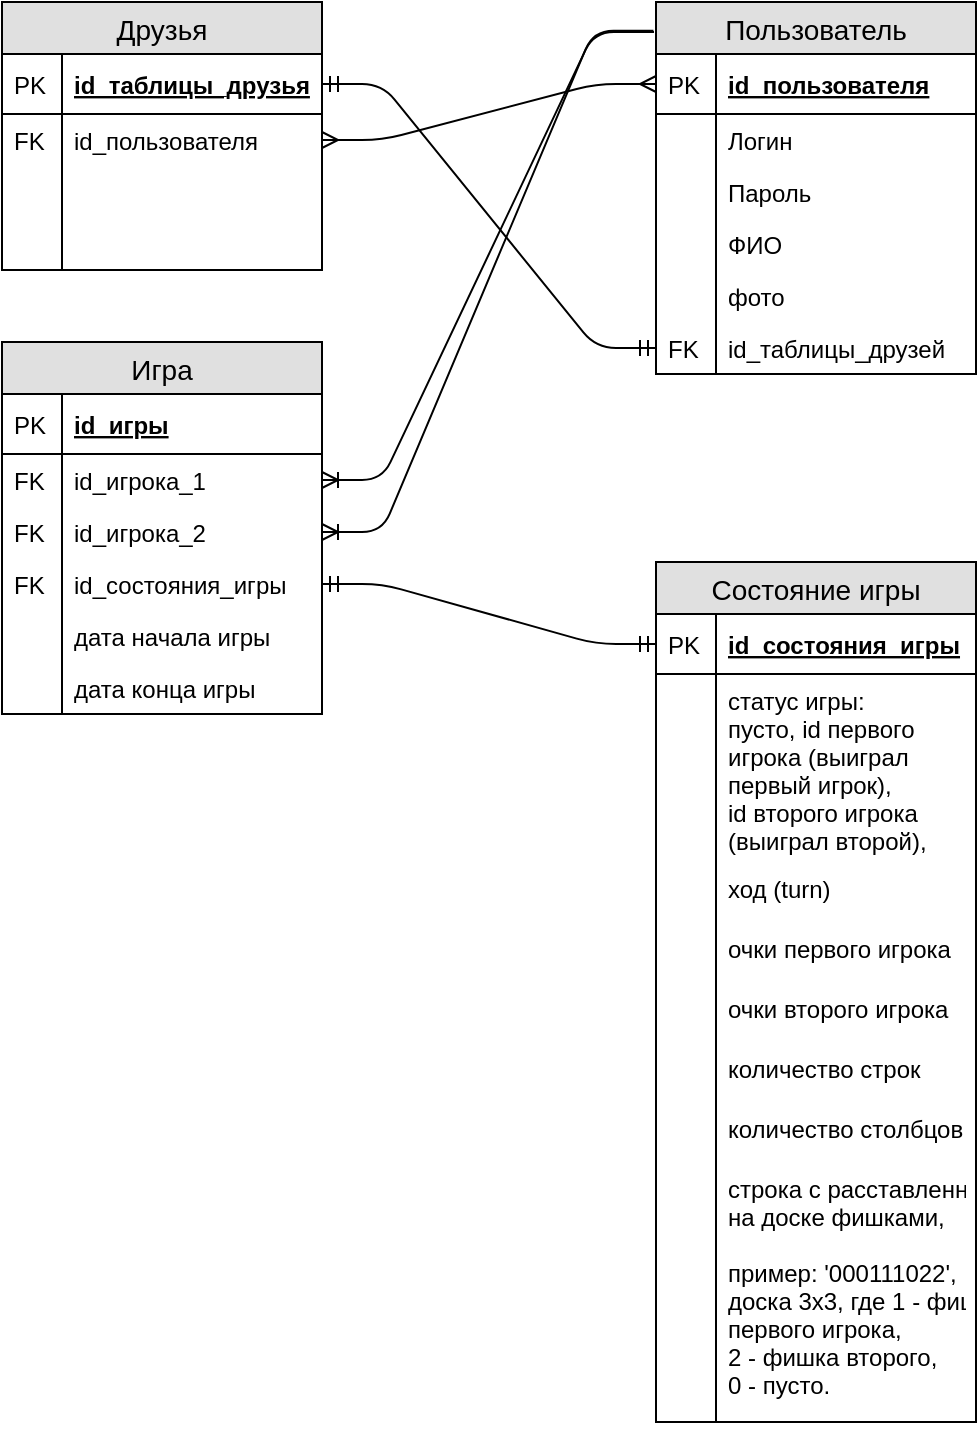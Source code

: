 <mxfile version="13.7.5" type="device"><diagram id="ISa-mK-GDlgtSRWyxVt0" name="Page-1"><mxGraphModel dx="1113" dy="551" grid="1" gridSize="10" guides="1" tooltips="1" connect="1" arrows="1" fold="1" page="1" pageScale="1" pageWidth="827" pageHeight="1169" math="0" shadow="0"><root><mxCell id="0"/><mxCell id="1" parent="0"/><mxCell id="2DsCAxV9u53wBIAgCYJo-31" value="" style="edgeStyle=entityRelationEdgeStyle;fontSize=12;html=1;endArrow=ERmandOne;startArrow=ERmandOne;entryX=0;entryY=0.5;entryDx=0;entryDy=0;exitX=1;exitY=0.5;exitDx=0;exitDy=0;" edge="1" parent="1" source="2DsCAxV9u53wBIAgCYJo-2" target="2DsCAxV9u53wBIAgCYJo-29"><mxGeometry width="100" height="100" relative="1" as="geometry"><mxPoint x="450" y="250" as="sourcePoint"/><mxPoint x="550" y="150" as="targetPoint"/></mxGeometry></mxCell><mxCell id="2DsCAxV9u53wBIAgCYJo-32" value="" style="edgeStyle=entityRelationEdgeStyle;fontSize=12;html=1;endArrow=ERmany;startArrow=ERmany;entryX=0;entryY=0.5;entryDx=0;entryDy=0;exitX=1;exitY=0.5;exitDx=0;exitDy=0;" edge="1" parent="1" source="2DsCAxV9u53wBIAgCYJo-10" target="2DsCAxV9u53wBIAgCYJo-17"><mxGeometry width="100" height="100" relative="1" as="geometry"><mxPoint x="430" y="290" as="sourcePoint"/><mxPoint x="530" y="190" as="targetPoint"/></mxGeometry></mxCell><mxCell id="2DsCAxV9u53wBIAgCYJo-16" value="Пользователь" style="swimlane;fontStyle=0;childLayout=stackLayout;horizontal=1;startSize=26;fillColor=#e0e0e0;horizontalStack=0;resizeParent=1;resizeParentMax=0;resizeLast=0;collapsible=1;marginBottom=0;swimlaneFillColor=#ffffff;align=center;fontSize=14;" vertex="1" parent="1"><mxGeometry x="580" y="150" width="160" height="186" as="geometry"/></mxCell><mxCell id="2DsCAxV9u53wBIAgCYJo-17" value="id_пользователя" style="shape=partialRectangle;top=0;left=0;right=0;bottom=1;align=left;verticalAlign=middle;fillColor=none;spacingLeft=34;spacingRight=4;overflow=hidden;rotatable=0;points=[[0,0.5],[1,0.5]];portConstraint=eastwest;dropTarget=0;fontStyle=5;fontSize=12;" vertex="1" parent="2DsCAxV9u53wBIAgCYJo-16"><mxGeometry y="26" width="160" height="30" as="geometry"/></mxCell><mxCell id="2DsCAxV9u53wBIAgCYJo-18" value="PK" style="shape=partialRectangle;top=0;left=0;bottom=0;fillColor=none;align=left;verticalAlign=middle;spacingLeft=4;spacingRight=4;overflow=hidden;rotatable=0;points=[];portConstraint=eastwest;part=1;fontSize=12;" vertex="1" connectable="0" parent="2DsCAxV9u53wBIAgCYJo-17"><mxGeometry width="30" height="30" as="geometry"/></mxCell><mxCell id="2DsCAxV9u53wBIAgCYJo-19" value="Логин" style="shape=partialRectangle;top=0;left=0;right=0;bottom=0;align=left;verticalAlign=top;fillColor=none;spacingLeft=34;spacingRight=4;overflow=hidden;rotatable=0;points=[[0,0.5],[1,0.5]];portConstraint=eastwest;dropTarget=0;fontSize=12;" vertex="1" parent="2DsCAxV9u53wBIAgCYJo-16"><mxGeometry y="56" width="160" height="26" as="geometry"/></mxCell><mxCell id="2DsCAxV9u53wBIAgCYJo-20" value="" style="shape=partialRectangle;top=0;left=0;bottom=0;fillColor=none;align=left;verticalAlign=top;spacingLeft=4;spacingRight=4;overflow=hidden;rotatable=0;points=[];portConstraint=eastwest;part=1;fontSize=12;" vertex="1" connectable="0" parent="2DsCAxV9u53wBIAgCYJo-19"><mxGeometry width="30" height="26" as="geometry"/></mxCell><mxCell id="2DsCAxV9u53wBIAgCYJo-21" value="Пароль" style="shape=partialRectangle;top=0;left=0;right=0;bottom=0;align=left;verticalAlign=top;fillColor=none;spacingLeft=34;spacingRight=4;overflow=hidden;rotatable=0;points=[[0,0.5],[1,0.5]];portConstraint=eastwest;dropTarget=0;fontSize=12;" vertex="1" parent="2DsCAxV9u53wBIAgCYJo-16"><mxGeometry y="82" width="160" height="26" as="geometry"/></mxCell><mxCell id="2DsCAxV9u53wBIAgCYJo-22" value="" style="shape=partialRectangle;top=0;left=0;bottom=0;fillColor=none;align=left;verticalAlign=top;spacingLeft=4;spacingRight=4;overflow=hidden;rotatable=0;points=[];portConstraint=eastwest;part=1;fontSize=12;" vertex="1" connectable="0" parent="2DsCAxV9u53wBIAgCYJo-21"><mxGeometry width="30" height="26" as="geometry"/></mxCell><mxCell id="2DsCAxV9u53wBIAgCYJo-25" value="ФИО" style="shape=partialRectangle;top=0;left=0;right=0;bottom=0;align=left;verticalAlign=top;fillColor=none;spacingLeft=34;spacingRight=4;overflow=hidden;rotatable=0;points=[[0,0.5],[1,0.5]];portConstraint=eastwest;dropTarget=0;fontSize=12;" vertex="1" parent="2DsCAxV9u53wBIAgCYJo-16"><mxGeometry y="108" width="160" height="26" as="geometry"/></mxCell><mxCell id="2DsCAxV9u53wBIAgCYJo-26" value="" style="shape=partialRectangle;top=0;left=0;bottom=0;fillColor=none;align=left;verticalAlign=top;spacingLeft=4;spacingRight=4;overflow=hidden;rotatable=0;points=[];portConstraint=eastwest;part=1;fontSize=12;" vertex="1" connectable="0" parent="2DsCAxV9u53wBIAgCYJo-25"><mxGeometry width="30" height="26" as="geometry"/></mxCell><mxCell id="2DsCAxV9u53wBIAgCYJo-27" value="фото" style="shape=partialRectangle;top=0;left=0;right=0;bottom=0;align=left;verticalAlign=top;fillColor=none;spacingLeft=34;spacingRight=4;overflow=hidden;rotatable=0;points=[[0,0.5],[1,0.5]];portConstraint=eastwest;dropTarget=0;fontSize=12;" vertex="1" parent="2DsCAxV9u53wBIAgCYJo-16"><mxGeometry y="134" width="160" height="26" as="geometry"/></mxCell><mxCell id="2DsCAxV9u53wBIAgCYJo-28" value="" style="shape=partialRectangle;top=0;left=0;bottom=0;fillColor=none;align=left;verticalAlign=top;spacingLeft=4;spacingRight=4;overflow=hidden;rotatable=0;points=[];portConstraint=eastwest;part=1;fontSize=12;" vertex="1" connectable="0" parent="2DsCAxV9u53wBIAgCYJo-27"><mxGeometry width="30" height="26" as="geometry"/></mxCell><mxCell id="2DsCAxV9u53wBIAgCYJo-29" value="id_таблицы_друзей" style="shape=partialRectangle;top=0;left=0;right=0;bottom=0;align=left;verticalAlign=top;fillColor=none;spacingLeft=34;spacingRight=4;overflow=hidden;rotatable=0;points=[[0,0.5],[1,0.5]];portConstraint=eastwest;dropTarget=0;fontSize=12;" vertex="1" parent="2DsCAxV9u53wBIAgCYJo-16"><mxGeometry y="160" width="160" height="26" as="geometry"/></mxCell><mxCell id="2DsCAxV9u53wBIAgCYJo-30" value="FK" style="shape=partialRectangle;top=0;left=0;bottom=0;fillColor=none;align=left;verticalAlign=top;spacingLeft=4;spacingRight=4;overflow=hidden;rotatable=0;points=[];portConstraint=eastwest;part=1;fontSize=12;" vertex="1" connectable="0" parent="2DsCAxV9u53wBIAgCYJo-29"><mxGeometry width="30" height="26" as="geometry"/></mxCell><mxCell id="2DsCAxV9u53wBIAgCYJo-1" value="Друзья" style="swimlane;fontStyle=0;childLayout=stackLayout;horizontal=1;startSize=26;fillColor=#e0e0e0;horizontalStack=0;resizeParent=1;resizeParentMax=0;resizeLast=0;collapsible=1;marginBottom=0;swimlaneFillColor=#ffffff;align=center;fontSize=14;" vertex="1" parent="1"><mxGeometry x="253" y="150" width="160" height="134" as="geometry"/></mxCell><mxCell id="2DsCAxV9u53wBIAgCYJo-2" value="id_таблицы_друзья" style="shape=partialRectangle;top=0;left=0;right=0;bottom=1;align=left;verticalAlign=middle;fillColor=none;spacingLeft=34;spacingRight=4;overflow=hidden;rotatable=0;points=[[0,0.5],[1,0.5]];portConstraint=eastwest;dropTarget=0;fontStyle=5;fontSize=12;" vertex="1" parent="2DsCAxV9u53wBIAgCYJo-1"><mxGeometry y="26" width="160" height="30" as="geometry"/></mxCell><mxCell id="2DsCAxV9u53wBIAgCYJo-3" value="PK" style="shape=partialRectangle;top=0;left=0;bottom=0;fillColor=none;align=left;verticalAlign=middle;spacingLeft=4;spacingRight=4;overflow=hidden;rotatable=0;points=[];portConstraint=eastwest;part=1;fontSize=12;" vertex="1" connectable="0" parent="2DsCAxV9u53wBIAgCYJo-2"><mxGeometry width="30" height="30" as="geometry"/></mxCell><mxCell id="2DsCAxV9u53wBIAgCYJo-10" value="id_пользователя" style="shape=partialRectangle;top=0;left=0;right=0;bottom=0;align=left;verticalAlign=top;fillColor=none;spacingLeft=34;spacingRight=4;overflow=hidden;rotatable=0;points=[[0,0.5],[1,0.5]];portConstraint=eastwest;dropTarget=0;fontSize=12;" vertex="1" parent="2DsCAxV9u53wBIAgCYJo-1"><mxGeometry y="56" width="160" height="26" as="geometry"/></mxCell><mxCell id="2DsCAxV9u53wBIAgCYJo-11" value="FK" style="shape=partialRectangle;top=0;left=0;bottom=0;fillColor=none;align=left;verticalAlign=top;spacingLeft=4;spacingRight=4;overflow=hidden;rotatable=0;points=[];portConstraint=eastwest;part=1;fontSize=12;" vertex="1" connectable="0" parent="2DsCAxV9u53wBIAgCYJo-10"><mxGeometry width="30" height="26" as="geometry"/></mxCell><mxCell id="2DsCAxV9u53wBIAgCYJo-12" value="" style="shape=partialRectangle;top=0;left=0;right=0;bottom=0;align=left;verticalAlign=top;fillColor=none;spacingLeft=34;spacingRight=4;overflow=hidden;rotatable=0;points=[[0,0.5],[1,0.5]];portConstraint=eastwest;dropTarget=0;fontSize=12;" vertex="1" parent="2DsCAxV9u53wBIAgCYJo-1"><mxGeometry y="82" width="160" height="26" as="geometry"/></mxCell><mxCell id="2DsCAxV9u53wBIAgCYJo-13" value="" style="shape=partialRectangle;top=0;left=0;bottom=0;fillColor=none;align=left;verticalAlign=top;spacingLeft=4;spacingRight=4;overflow=hidden;rotatable=0;points=[];portConstraint=eastwest;part=1;fontSize=12;" vertex="1" connectable="0" parent="2DsCAxV9u53wBIAgCYJo-12"><mxGeometry width="30" height="26" as="geometry"/></mxCell><mxCell id="2DsCAxV9u53wBIAgCYJo-14" value="" style="shape=partialRectangle;top=0;left=0;right=0;bottom=0;align=left;verticalAlign=top;fillColor=none;spacingLeft=34;spacingRight=4;overflow=hidden;rotatable=0;points=[[0,0.5],[1,0.5]];portConstraint=eastwest;dropTarget=0;fontSize=12;" vertex="1" parent="2DsCAxV9u53wBIAgCYJo-1"><mxGeometry y="108" width="160" height="26" as="geometry"/></mxCell><mxCell id="2DsCAxV9u53wBIAgCYJo-15" value="" style="shape=partialRectangle;top=0;left=0;bottom=0;fillColor=none;align=left;verticalAlign=top;spacingLeft=4;spacingRight=4;overflow=hidden;rotatable=0;points=[];portConstraint=eastwest;part=1;fontSize=12;" vertex="1" connectable="0" parent="2DsCAxV9u53wBIAgCYJo-14"><mxGeometry width="30" height="26" as="geometry"/></mxCell><mxCell id="2DsCAxV9u53wBIAgCYJo-33" value="Игра" style="swimlane;fontStyle=0;childLayout=stackLayout;horizontal=1;startSize=26;fillColor=#e0e0e0;horizontalStack=0;resizeParent=1;resizeParentMax=0;resizeLast=0;collapsible=1;marginBottom=0;swimlaneFillColor=#ffffff;align=center;fontSize=14;" vertex="1" parent="1"><mxGeometry x="253" y="320" width="160" height="186" as="geometry"/></mxCell><mxCell id="2DsCAxV9u53wBIAgCYJo-34" value="id_игры" style="shape=partialRectangle;top=0;left=0;right=0;bottom=1;align=left;verticalAlign=middle;fillColor=none;spacingLeft=34;spacingRight=4;overflow=hidden;rotatable=0;points=[[0,0.5],[1,0.5]];portConstraint=eastwest;dropTarget=0;fontStyle=5;fontSize=12;" vertex="1" parent="2DsCAxV9u53wBIAgCYJo-33"><mxGeometry y="26" width="160" height="30" as="geometry"/></mxCell><mxCell id="2DsCAxV9u53wBIAgCYJo-35" value="PK" style="shape=partialRectangle;top=0;left=0;bottom=0;fillColor=none;align=left;verticalAlign=middle;spacingLeft=4;spacingRight=4;overflow=hidden;rotatable=0;points=[];portConstraint=eastwest;part=1;fontSize=12;" vertex="1" connectable="0" parent="2DsCAxV9u53wBIAgCYJo-34"><mxGeometry width="30" height="30" as="geometry"/></mxCell><mxCell id="2DsCAxV9u53wBIAgCYJo-40" value="id_игрока_1" style="shape=partialRectangle;top=0;left=0;right=0;bottom=0;align=left;verticalAlign=top;fillColor=none;spacingLeft=34;spacingRight=4;overflow=hidden;rotatable=0;points=[[0,0.5],[1,0.5]];portConstraint=eastwest;dropTarget=0;fontSize=12;" vertex="1" parent="2DsCAxV9u53wBIAgCYJo-33"><mxGeometry y="56" width="160" height="26" as="geometry"/></mxCell><mxCell id="2DsCAxV9u53wBIAgCYJo-41" value="FK" style="shape=partialRectangle;top=0;left=0;bottom=0;fillColor=none;align=left;verticalAlign=top;spacingLeft=4;spacingRight=4;overflow=hidden;rotatable=0;points=[];portConstraint=eastwest;part=1;fontSize=12;" vertex="1" connectable="0" parent="2DsCAxV9u53wBIAgCYJo-40"><mxGeometry width="30" height="26" as="geometry"/></mxCell><mxCell id="2DsCAxV9u53wBIAgCYJo-42" value="id_игрока_2" style="shape=partialRectangle;top=0;left=0;right=0;bottom=0;align=left;verticalAlign=top;fillColor=none;spacingLeft=34;spacingRight=4;overflow=hidden;rotatable=0;points=[[0,0.5],[1,0.5]];portConstraint=eastwest;dropTarget=0;fontSize=12;" vertex="1" parent="2DsCAxV9u53wBIAgCYJo-33"><mxGeometry y="82" width="160" height="26" as="geometry"/></mxCell><mxCell id="2DsCAxV9u53wBIAgCYJo-43" value="FK" style="shape=partialRectangle;top=0;left=0;bottom=0;fillColor=none;align=left;verticalAlign=top;spacingLeft=4;spacingRight=4;overflow=hidden;rotatable=0;points=[];portConstraint=eastwest;part=1;fontSize=12;" vertex="1" connectable="0" parent="2DsCAxV9u53wBIAgCYJo-42"><mxGeometry width="30" height="26" as="geometry"/></mxCell><mxCell id="2DsCAxV9u53wBIAgCYJo-44" value="id_состояния_игры" style="shape=partialRectangle;top=0;left=0;right=0;bottom=0;align=left;verticalAlign=top;fillColor=none;spacingLeft=34;spacingRight=4;overflow=hidden;rotatable=0;points=[[0,0.5],[1,0.5]];portConstraint=eastwest;dropTarget=0;fontSize=12;" vertex="1" parent="2DsCAxV9u53wBIAgCYJo-33"><mxGeometry y="108" width="160" height="26" as="geometry"/></mxCell><mxCell id="2DsCAxV9u53wBIAgCYJo-45" value="FK" style="shape=partialRectangle;top=0;left=0;bottom=0;fillColor=none;align=left;verticalAlign=top;spacingLeft=4;spacingRight=4;overflow=hidden;rotatable=0;points=[];portConstraint=eastwest;part=1;fontSize=12;" vertex="1" connectable="0" parent="2DsCAxV9u53wBIAgCYJo-44"><mxGeometry width="30" height="26" as="geometry"/></mxCell><mxCell id="2DsCAxV9u53wBIAgCYJo-48" value="дата начала игры" style="shape=partialRectangle;top=0;left=0;right=0;bottom=0;align=left;verticalAlign=top;fillColor=none;spacingLeft=34;spacingRight=4;overflow=hidden;rotatable=0;points=[[0,0.5],[1,0.5]];portConstraint=eastwest;dropTarget=0;fontSize=12;" vertex="1" parent="2DsCAxV9u53wBIAgCYJo-33"><mxGeometry y="134" width="160" height="26" as="geometry"/></mxCell><mxCell id="2DsCAxV9u53wBIAgCYJo-49" value="" style="shape=partialRectangle;top=0;left=0;bottom=0;fillColor=none;align=left;verticalAlign=top;spacingLeft=4;spacingRight=4;overflow=hidden;rotatable=0;points=[];portConstraint=eastwest;part=1;fontSize=12;" vertex="1" connectable="0" parent="2DsCAxV9u53wBIAgCYJo-48"><mxGeometry width="30" height="26" as="geometry"/></mxCell><mxCell id="2DsCAxV9u53wBIAgCYJo-50" value="дата конца игры" style="shape=partialRectangle;top=0;left=0;right=0;bottom=0;align=left;verticalAlign=top;fillColor=none;spacingLeft=34;spacingRight=4;overflow=hidden;rotatable=0;points=[[0,0.5],[1,0.5]];portConstraint=eastwest;dropTarget=0;fontSize=12;" vertex="1" parent="2DsCAxV9u53wBIAgCYJo-33"><mxGeometry y="160" width="160" height="26" as="geometry"/></mxCell><mxCell id="2DsCAxV9u53wBIAgCYJo-51" value="" style="shape=partialRectangle;top=0;left=0;bottom=0;fillColor=none;align=left;verticalAlign=top;spacingLeft=4;spacingRight=4;overflow=hidden;rotatable=0;points=[];portConstraint=eastwest;part=1;fontSize=12;" vertex="1" connectable="0" parent="2DsCAxV9u53wBIAgCYJo-50"><mxGeometry width="30" height="26" as="geometry"/></mxCell><mxCell id="2DsCAxV9u53wBIAgCYJo-54" value="" style="edgeStyle=entityRelationEdgeStyle;fontSize=12;html=1;endArrow=none;startArrow=ERoneToMany;startFill=0;endFill=0;exitX=1;exitY=0.5;exitDx=0;exitDy=0;" edge="1" parent="1" source="2DsCAxV9u53wBIAgCYJo-40"><mxGeometry width="100" height="100" relative="1" as="geometry"><mxPoint x="440" y="450" as="sourcePoint"/><mxPoint x="579" y="165" as="targetPoint"/></mxGeometry></mxCell><mxCell id="2DsCAxV9u53wBIAgCYJo-55" value="" style="edgeStyle=entityRelationEdgeStyle;fontSize=12;html=1;endArrow=none;startArrow=ERoneToMany;startFill=0;endFill=0;exitX=1;exitY=0.5;exitDx=0;exitDy=0;entryX=-0.008;entryY=0.077;entryDx=0;entryDy=0;entryPerimeter=0;" edge="1" parent="1" source="2DsCAxV9u53wBIAgCYJo-42" target="2DsCAxV9u53wBIAgCYJo-16"><mxGeometry width="100" height="100" relative="1" as="geometry"><mxPoint x="400" y="443.56" as="sourcePoint"/><mxPoint x="550" y="380" as="targetPoint"/></mxGeometry></mxCell><mxCell id="2DsCAxV9u53wBIAgCYJo-71" value="" style="edgeStyle=entityRelationEdgeStyle;fontSize=12;html=1;endArrow=ERmandOne;startArrow=ERmandOne;exitX=1;exitY=0.5;exitDx=0;exitDy=0;entryX=0;entryY=0.5;entryDx=0;entryDy=0;" edge="1" parent="1" source="2DsCAxV9u53wBIAgCYJo-44" target="2DsCAxV9u53wBIAgCYJo-59"><mxGeometry width="100" height="100" relative="1" as="geometry"><mxPoint x="410" y="640" as="sourcePoint"/><mxPoint x="510" y="540" as="targetPoint"/></mxGeometry></mxCell><mxCell id="2DsCAxV9u53wBIAgCYJo-58" value="Состояние игры" style="swimlane;fontStyle=0;childLayout=stackLayout;horizontal=1;startSize=26;fillColor=#e0e0e0;horizontalStack=0;resizeParent=1;resizeParentMax=0;resizeLast=0;collapsible=1;marginBottom=0;swimlaneFillColor=#ffffff;align=center;fontSize=14;" vertex="1" parent="1"><mxGeometry x="580" y="430" width="160" height="430" as="geometry"/></mxCell><mxCell id="2DsCAxV9u53wBIAgCYJo-59" value="id_состояния_игры" style="shape=partialRectangle;top=0;left=0;right=0;bottom=1;align=left;verticalAlign=middle;fillColor=none;spacingLeft=34;spacingRight=4;overflow=hidden;rotatable=0;points=[[0,0.5],[1,0.5]];portConstraint=eastwest;dropTarget=0;fontStyle=5;fontSize=12;" vertex="1" parent="2DsCAxV9u53wBIAgCYJo-58"><mxGeometry y="26" width="160" height="30" as="geometry"/></mxCell><mxCell id="2DsCAxV9u53wBIAgCYJo-60" value="PK" style="shape=partialRectangle;top=0;left=0;bottom=0;fillColor=none;align=left;verticalAlign=middle;spacingLeft=4;spacingRight=4;overflow=hidden;rotatable=0;points=[];portConstraint=eastwest;part=1;fontSize=12;" vertex="1" connectable="0" parent="2DsCAxV9u53wBIAgCYJo-59"><mxGeometry width="30" height="30" as="geometry"/></mxCell><mxCell id="2DsCAxV9u53wBIAgCYJo-61" value="статус игры:&#10;пусто, id первого &#10;игрока (выиграл &#10;первый игрок),&#10;id второго игрока &#10;(выиграл второй)," style="shape=partialRectangle;top=0;left=0;right=0;bottom=0;align=left;verticalAlign=top;fillColor=none;spacingLeft=34;spacingRight=4;overflow=hidden;rotatable=0;points=[[0,0.5],[1,0.5]];portConstraint=eastwest;dropTarget=0;fontSize=12;" vertex="1" parent="2DsCAxV9u53wBIAgCYJo-58"><mxGeometry y="56" width="160" height="94" as="geometry"/></mxCell><mxCell id="2DsCAxV9u53wBIAgCYJo-62" value="" style="shape=partialRectangle;top=0;left=0;bottom=0;fillColor=none;align=left;verticalAlign=top;spacingLeft=4;spacingRight=4;overflow=hidden;rotatable=0;points=[];portConstraint=eastwest;part=1;fontSize=12;" vertex="1" connectable="0" parent="2DsCAxV9u53wBIAgCYJo-61"><mxGeometry width="30" height="94.0" as="geometry"/></mxCell><mxCell id="2DsCAxV9u53wBIAgCYJo-72" value="ход (turn)" style="shape=partialRectangle;top=0;left=0;right=0;bottom=0;align=left;verticalAlign=top;fillColor=none;spacingLeft=34;spacingRight=4;overflow=hidden;rotatable=0;points=[[0,0.5],[1,0.5]];portConstraint=eastwest;dropTarget=0;fontSize=12;" vertex="1" parent="2DsCAxV9u53wBIAgCYJo-58"><mxGeometry y="150" width="160" height="30" as="geometry"/></mxCell><mxCell id="2DsCAxV9u53wBIAgCYJo-73" value="" style="shape=partialRectangle;top=0;left=0;bottom=0;fillColor=none;align=left;verticalAlign=top;spacingLeft=4;spacingRight=4;overflow=hidden;rotatable=0;points=[];portConstraint=eastwest;part=1;fontSize=12;" vertex="1" connectable="0" parent="2DsCAxV9u53wBIAgCYJo-72"><mxGeometry width="30" height="30.0" as="geometry"/></mxCell><mxCell id="2DsCAxV9u53wBIAgCYJo-74" value="очки первого игрока" style="shape=partialRectangle;top=0;left=0;right=0;bottom=0;align=left;verticalAlign=top;fillColor=none;spacingLeft=34;spacingRight=4;overflow=hidden;rotatable=0;points=[[0,0.5],[1,0.5]];portConstraint=eastwest;dropTarget=0;fontSize=12;" vertex="1" parent="2DsCAxV9u53wBIAgCYJo-58"><mxGeometry y="180" width="160" height="30" as="geometry"/></mxCell><mxCell id="2DsCAxV9u53wBIAgCYJo-75" value="" style="shape=partialRectangle;top=0;left=0;bottom=0;fillColor=none;align=left;verticalAlign=top;spacingLeft=4;spacingRight=4;overflow=hidden;rotatable=0;points=[];portConstraint=eastwest;part=1;fontSize=12;" vertex="1" connectable="0" parent="2DsCAxV9u53wBIAgCYJo-74"><mxGeometry width="30" height="30.0" as="geometry"/></mxCell><mxCell id="2DsCAxV9u53wBIAgCYJo-76" value="очки второго игрока" style="shape=partialRectangle;top=0;left=0;right=0;bottom=0;align=left;verticalAlign=top;fillColor=none;spacingLeft=34;spacingRight=4;overflow=hidden;rotatable=0;points=[[0,0.5],[1,0.5]];portConstraint=eastwest;dropTarget=0;fontSize=12;" vertex="1" parent="2DsCAxV9u53wBIAgCYJo-58"><mxGeometry y="210" width="160" height="30" as="geometry"/></mxCell><mxCell id="2DsCAxV9u53wBIAgCYJo-77" value="" style="shape=partialRectangle;top=0;left=0;bottom=0;fillColor=none;align=left;verticalAlign=top;spacingLeft=4;spacingRight=4;overflow=hidden;rotatable=0;points=[];portConstraint=eastwest;part=1;fontSize=12;" vertex="1" connectable="0" parent="2DsCAxV9u53wBIAgCYJo-76"><mxGeometry width="30" height="30.0" as="geometry"/></mxCell><mxCell id="2DsCAxV9u53wBIAgCYJo-78" value="количество строк" style="shape=partialRectangle;top=0;left=0;right=0;bottom=0;align=left;verticalAlign=top;fillColor=none;spacingLeft=34;spacingRight=4;overflow=hidden;rotatable=0;points=[[0,0.5],[1,0.5]];portConstraint=eastwest;dropTarget=0;fontSize=12;" vertex="1" parent="2DsCAxV9u53wBIAgCYJo-58"><mxGeometry y="240" width="160" height="30" as="geometry"/></mxCell><mxCell id="2DsCAxV9u53wBIAgCYJo-79" value="" style="shape=partialRectangle;top=0;left=0;bottom=0;fillColor=none;align=left;verticalAlign=top;spacingLeft=4;spacingRight=4;overflow=hidden;rotatable=0;points=[];portConstraint=eastwest;part=1;fontSize=12;" vertex="1" connectable="0" parent="2DsCAxV9u53wBIAgCYJo-78"><mxGeometry width="30" height="30.0" as="geometry"/></mxCell><mxCell id="2DsCAxV9u53wBIAgCYJo-80" value="количество столбцов" style="shape=partialRectangle;top=0;left=0;right=0;bottom=0;align=left;verticalAlign=top;fillColor=none;spacingLeft=34;spacingRight=4;overflow=hidden;rotatable=0;points=[[0,0.5],[1,0.5]];portConstraint=eastwest;dropTarget=0;fontSize=12;" vertex="1" parent="2DsCAxV9u53wBIAgCYJo-58"><mxGeometry y="270" width="160" height="30" as="geometry"/></mxCell><mxCell id="2DsCAxV9u53wBIAgCYJo-81" value="" style="shape=partialRectangle;top=0;left=0;bottom=0;fillColor=none;align=left;verticalAlign=top;spacingLeft=4;spacingRight=4;overflow=hidden;rotatable=0;points=[];portConstraint=eastwest;part=1;fontSize=12;" vertex="1" connectable="0" parent="2DsCAxV9u53wBIAgCYJo-80"><mxGeometry width="30" height="30.0" as="geometry"/></mxCell><mxCell id="2DsCAxV9u53wBIAgCYJo-82" value="строка с расставленными&#10;на доске фишками,&#10;&#10;пример: '000111022', &#10;доска 3x3, где 1 - фишка&#10;первого игрока,&#10;2 - фишка второго,&#10;0 - пусто." style="shape=partialRectangle;top=0;left=0;right=0;bottom=0;align=left;verticalAlign=top;fillColor=none;spacingLeft=34;spacingRight=4;overflow=hidden;rotatable=0;points=[[0,0.5],[1,0.5]];portConstraint=eastwest;dropTarget=0;fontSize=12;" vertex="1" parent="2DsCAxV9u53wBIAgCYJo-58"><mxGeometry y="300" width="160" height="130" as="geometry"/></mxCell><mxCell id="2DsCAxV9u53wBIAgCYJo-83" value="" style="shape=partialRectangle;top=0;left=0;bottom=0;fillColor=none;align=left;verticalAlign=top;spacingLeft=4;spacingRight=4;overflow=hidden;rotatable=0;points=[];portConstraint=eastwest;part=1;fontSize=12;" vertex="1" connectable="0" parent="2DsCAxV9u53wBIAgCYJo-82"><mxGeometry width="30" height="130.0" as="geometry"/></mxCell></root></mxGraphModel></diagram></mxfile>